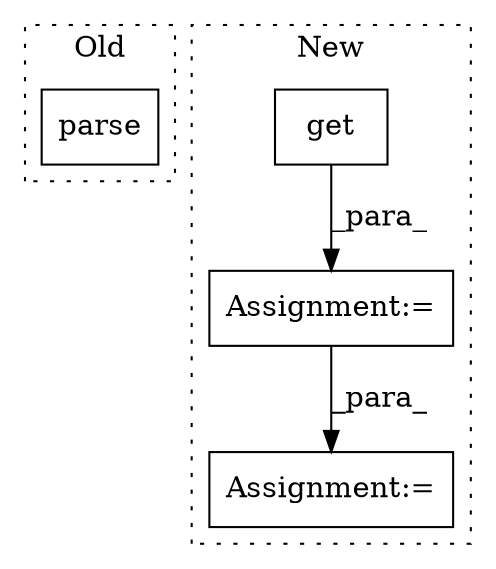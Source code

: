 digraph G {
subgraph cluster0 {
1 [label="parse" a="32" s="21330,21351" l="6,1" shape="box"];
label = "Old";
style="dotted";
}
subgraph cluster1 {
2 [label="get" a="32" s="22310,22324" l="4,1" shape="box"];
3 [label="Assignment:=" a="7" s="22340" l="1" shape="box"];
4 [label="Assignment:=" a="7" s="22393" l="12" shape="box"];
label = "New";
style="dotted";
}
2 -> 3 [label="_para_"];
3 -> 4 [label="_para_"];
}